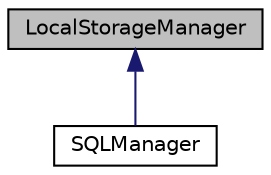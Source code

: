 digraph "LocalStorageManager"
{
 // LATEX_PDF_SIZE
  edge [fontname="Helvetica",fontsize="10",labelfontname="Helvetica",labelfontsize="10"];
  node [fontname="Helvetica",fontsize="10",shape=record];
  Node1 [label="LocalStorageManager",height=0.2,width=0.4,color="black", fillcolor="grey75", style="filled", fontcolor="black",tooltip="Interface for database models."];
  Node1 -> Node2 [dir="back",color="midnightblue",fontsize="10",style="solid",fontname="Helvetica"];
  Node2 [label="SQLManager",height=0.2,width=0.4,color="black", fillcolor="white", style="filled",URL="$classSQLManager.html",tooltip="Database model for the application."];
}
